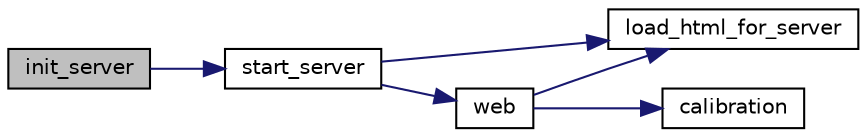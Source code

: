 digraph "init_server"
{
  edge [fontname="Helvetica",fontsize="10",labelfontname="Helvetica",labelfontsize="10"];
  node [fontname="Helvetica",fontsize="10",shape=record];
  rankdir="LR";
  Node0 [label="init_server",height=0.2,width=0.4,color="black", fillcolor="grey75", style="filled", fontcolor="black"];
  Node0 -> Node1 [color="midnightblue",fontsize="10",style="solid",fontname="Helvetica"];
  Node1 [label="start_server",height=0.2,width=0.4,color="black", fillcolor="white", style="filled",URL="$_server_8cpp.html#af2693a5bca6590f846d4c29004b740ce"];
  Node1 -> Node2 [color="midnightblue",fontsize="10",style="solid",fontname="Helvetica"];
  Node2 [label="load_html_for_server",height=0.2,width=0.4,color="black", fillcolor="white", style="filled",URL="$_server_8cpp.html#a94805064ef2899f4722376d6ffe68e2e"];
  Node1 -> Node3 [color="midnightblue",fontsize="10",style="solid",fontname="Helvetica"];
  Node3 [label="web",height=0.2,width=0.4,color="black", fillcolor="white", style="filled",URL="$_server_8cpp.html#a977c6768e799306a9617df05cdd3adf2"];
  Node3 -> Node4 [color="midnightblue",fontsize="10",style="solid",fontname="Helvetica"];
  Node4 [label="calibration",height=0.2,width=0.4,color="black", fillcolor="white", style="filled",URL="$lines_8cpp.html#a6d9dc88d64cd1f74a30fd0e404a3bb31"];
  Node3 -> Node2 [color="midnightblue",fontsize="10",style="solid",fontname="Helvetica"];
}
